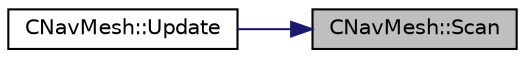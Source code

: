 digraph "CNavMesh::Scan"
{
 // LATEX_PDF_SIZE
  edge [fontname="Helvetica",fontsize="10",labelfontname="Helvetica",labelfontsize="10"];
  node [fontname="Helvetica",fontsize="10",shape=record];
  rankdir="RL";
  Node77 [label="CNavMesh::Scan",height=0.2,width=0.4,color="black", fillcolor="grey75", style="filled", fontcolor="black",tooltip="runs a dijkstra scan from the first node to the node on the current index"];
  Node77 -> Node78 [dir="back",color="midnightblue",fontsize="10",style="solid",fontname="Helvetica"];
  Node78 [label="CNavMesh::Update",height=0.2,width=0.4,color="black", fillcolor="white", style="filled",URL="$class_c_nav_mesh.html#aede46934d651b383963f52edb090df0f",tooltip="Updates ongoing behaviour each frame."];
}
